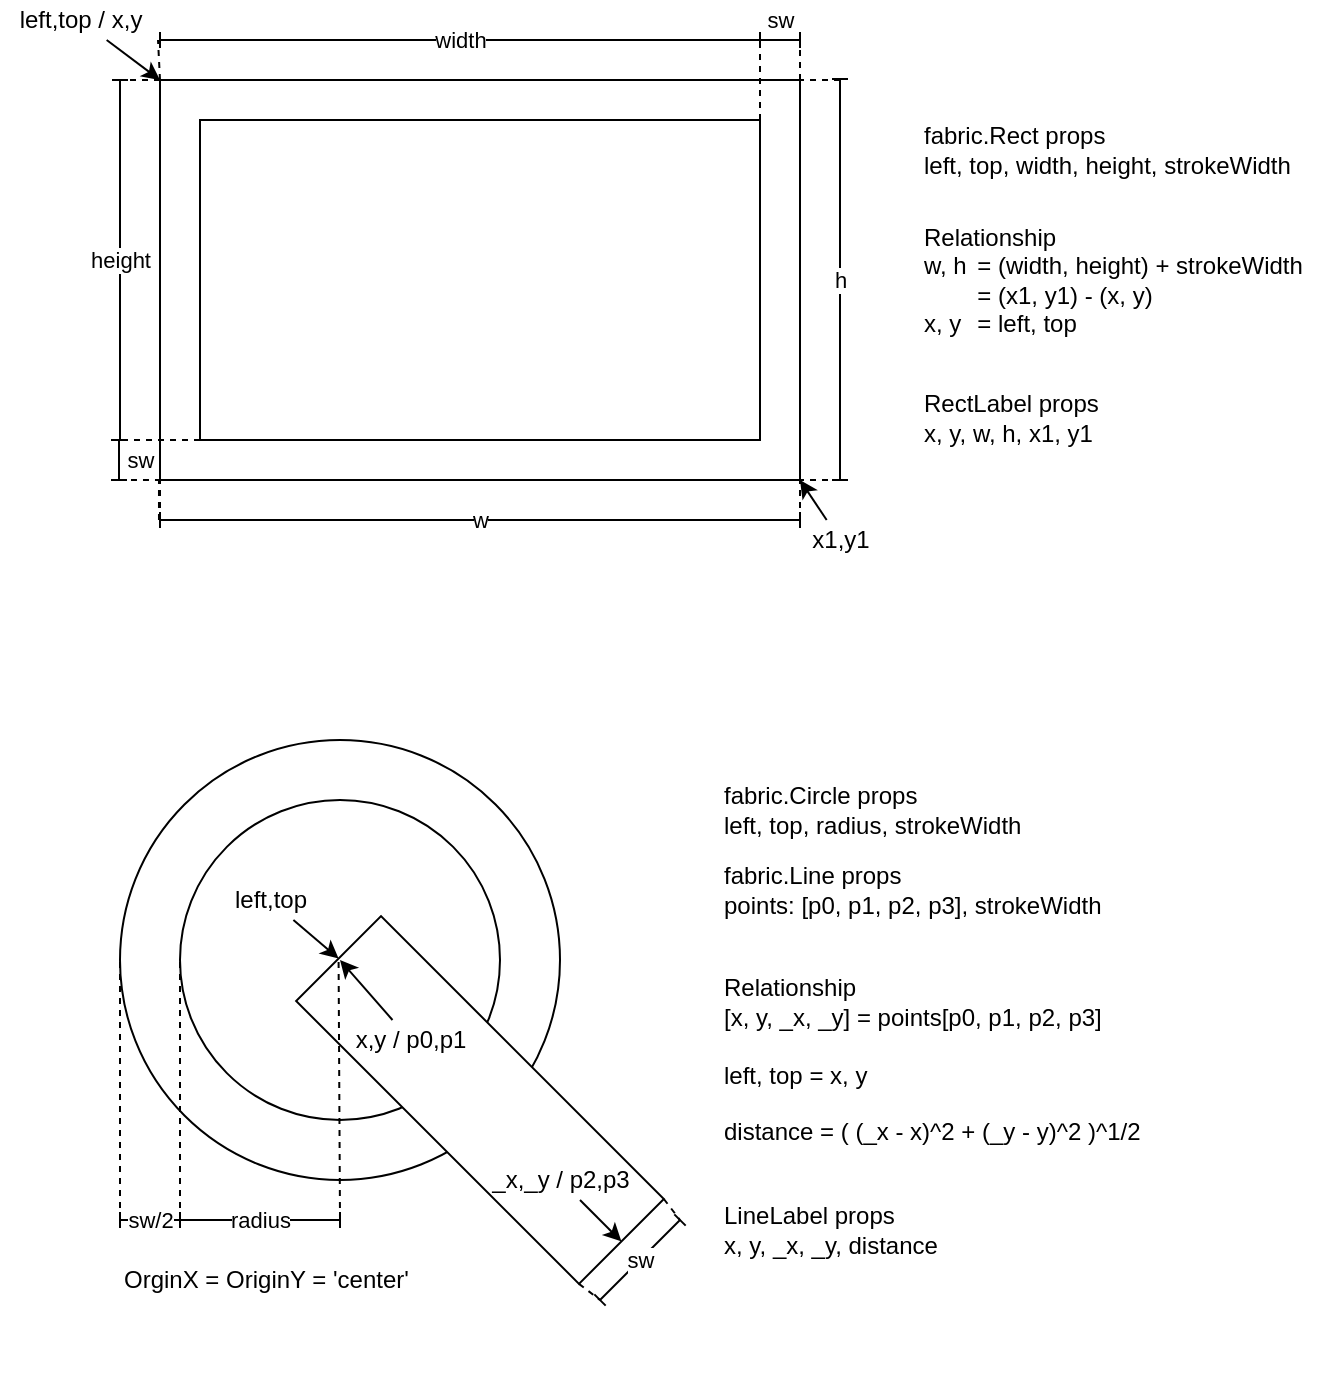 <mxfile>
    <diagram id="3kHM830UGbaJpqanN5y0" name="index">
        <mxGraphModel dx="1005" dy="931" grid="1" gridSize="10" guides="1" tooltips="1" connect="1" arrows="1" fold="1" page="1" pageScale="1" pageWidth="827" pageHeight="1169" math="0" shadow="0">
            <root>
                <mxCell id="0"/>
                <mxCell id="1" parent="0"/>
                <mxCell id="y5BSBIiVfF4nKmv03B4p-51" value="fabric.Circle props&lt;br&gt;left, top, radius, strokeWidth" style="text;html=1;align=left;verticalAlign=middle;resizable=0;points=[];autosize=1;strokeColor=none;fillColor=none;" vertex="1" parent="1">
                    <mxGeometry x="460" y="420" width="160" height="30" as="geometry"/>
                </mxCell>
                <mxCell id="y5BSBIiVfF4nKmv03B4p-52" value="fabric.Line props&lt;br&gt;points: [p0, p1, p2, p3], strokeWidth" style="text;html=1;align=left;verticalAlign=middle;resizable=0;points=[];autosize=1;strokeColor=none;fillColor=none;" vertex="1" parent="1">
                    <mxGeometry x="460" y="460" width="200" height="30" as="geometry"/>
                </mxCell>
                <mxCell id="y5BSBIiVfF4nKmv03B4p-53" value="LineLabel props&lt;br&gt;x, y, _x, _y, distance" style="text;html=1;align=left;verticalAlign=middle;resizable=0;points=[];autosize=1;strokeColor=none;fillColor=none;" vertex="1" parent="1">
                    <mxGeometry x="460" y="630" width="120" height="30" as="geometry"/>
                </mxCell>
                <mxCell id="y5BSBIiVfF4nKmv03B4p-54" value="Relationship&lt;br&gt;[x, y, _x, _y] = points[p0, p1, p2, p3]&lt;br&gt;&lt;br&gt;left, top = x, y&lt;br&gt;&lt;br&gt;distance = (&amp;nbsp;(_x - x)^2 + (_y - y)^2 )^1/2" style="text;html=1;align=left;verticalAlign=middle;resizable=0;points=[];autosize=1;strokeColor=none;fillColor=none;" vertex="1" parent="1">
                    <mxGeometry x="460" y="520" width="220" height="80" as="geometry"/>
                </mxCell>
                <mxCell id="y5BSBIiVfF4nKmv03B4p-59" value="" style="group" vertex="1" connectable="0" parent="1">
                    <mxGeometry x="100" y="30" width="670" height="280" as="geometry"/>
                </mxCell>
                <mxCell id="32" value="" style="group" parent="y5BSBIiVfF4nKmv03B4p-59" vertex="1" connectable="0">
                    <mxGeometry width="440" height="280" as="geometry"/>
                </mxCell>
                <mxCell id="4" value="" style="endArrow=none;dashed=1;html=1;entryX=0;entryY=1;entryDx=0;entryDy=0;" parent="32" target="ZHMOSWWr3iShUxf75of7-1" edge="1">
                    <mxGeometry width="50" height="50" relative="1" as="geometry">
                        <mxPoint x="80" y="260" as="sourcePoint"/>
                        <mxPoint x="110" y="320" as="targetPoint"/>
                    </mxGeometry>
                </mxCell>
                <mxCell id="ZHMOSWWr3iShUxf75of7-1" value="" style="whiteSpace=wrap;html=1;" parent="32" vertex="1">
                    <mxGeometry x="80" y="40" width="320" height="200" as="geometry"/>
                </mxCell>
                <mxCell id="ZHMOSWWr3iShUxf75of7-2" value="" style="rounded=0;whiteSpace=wrap;html=1;" parent="32" vertex="1">
                    <mxGeometry x="100" y="60" width="280" height="160" as="geometry"/>
                </mxCell>
                <mxCell id="ZHMOSWWr3iShUxf75of7-3" value="left,top / x,y" style="text;html=1;align=center;verticalAlign=middle;resizable=0;points=[];autosize=1;strokeColor=none;fillColor=none;" parent="32" vertex="1">
                    <mxGeometry width="80" height="20" as="geometry"/>
                </mxCell>
                <mxCell id="ZHMOSWWr3iShUxf75of7-6" value="" style="endArrow=classic;html=1;rounded=0;entryX=0;entryY=0;entryDx=0;entryDy=0;" parent="32" source="ZHMOSWWr3iShUxf75of7-3" target="ZHMOSWWr3iShUxf75of7-1" edge="1">
                    <mxGeometry width="50" height="50" relative="1" as="geometry">
                        <mxPoint x="220" y="130" as="sourcePoint"/>
                        <mxPoint x="270" y="80" as="targetPoint"/>
                    </mxGeometry>
                </mxCell>
                <mxCell id="ZHMOSWWr3iShUxf75of7-19" value="x1,y1" style="text;html=1;align=center;verticalAlign=middle;resizable=0;points=[];autosize=1;strokeColor=none;fillColor=none;" parent="32" vertex="1">
                    <mxGeometry x="400" y="260" width="40" height="20" as="geometry"/>
                </mxCell>
                <mxCell id="ZHMOSWWr3iShUxf75of7-20" value="" style="endArrow=classic;html=1;rounded=0;entryX=1;entryY=1;entryDx=0;entryDy=0;" parent="32" source="ZHMOSWWr3iShUxf75of7-19" target="ZHMOSWWr3iShUxf75of7-1" edge="1">
                    <mxGeometry width="50" height="50" relative="1" as="geometry">
                        <mxPoint x="230" y="200" as="sourcePoint"/>
                        <mxPoint x="280" y="150" as="targetPoint"/>
                    </mxGeometry>
                </mxCell>
                <mxCell id="5" value="" style="endArrow=none;dashed=1;html=1;entryX=1;entryY=1;entryDx=0;entryDy=0;" parent="32" target="ZHMOSWWr3iShUxf75of7-1" edge="1">
                    <mxGeometry width="50" height="50" relative="1" as="geometry">
                        <mxPoint x="400" y="260" as="sourcePoint"/>
                        <mxPoint x="90" y="250" as="targetPoint"/>
                    </mxGeometry>
                </mxCell>
                <mxCell id="6" value="" style="endArrow=none;dashed=1;html=1;exitX=0;exitY=1;exitDx=0;exitDy=0;" parent="32" source="ZHMOSWWr3iShUxf75of7-2" edge="1">
                    <mxGeometry width="50" height="50" relative="1" as="geometry">
                        <mxPoint x="90" y="290" as="sourcePoint"/>
                        <mxPoint x="60" y="220" as="targetPoint"/>
                    </mxGeometry>
                </mxCell>
                <mxCell id="7" value="" style="endArrow=none;dashed=1;html=1;exitX=0;exitY=0;exitDx=0;exitDy=0;" parent="32" source="ZHMOSWWr3iShUxf75of7-1" edge="1">
                    <mxGeometry width="50" height="50" relative="1" as="geometry">
                        <mxPoint x="110" y="230" as="sourcePoint"/>
                        <mxPoint x="60" y="40" as="targetPoint"/>
                    </mxGeometry>
                </mxCell>
                <mxCell id="8" value="" style="endArrow=none;dashed=1;html=1;exitX=1;exitY=0;exitDx=0;exitDy=0;" parent="32" edge="1">
                    <mxGeometry width="50" height="50" relative="1" as="geometry">
                        <mxPoint x="400" y="40" as="sourcePoint"/>
                        <mxPoint x="400" y="20" as="targetPoint"/>
                    </mxGeometry>
                </mxCell>
                <mxCell id="9" value="" style="endArrow=none;dashed=1;html=1;exitX=1;exitY=0;exitDx=0;exitDy=0;" parent="32" edge="1">
                    <mxGeometry width="50" height="50" relative="1" as="geometry">
                        <mxPoint x="79.49" y="260" as="sourcePoint"/>
                        <mxPoint x="79.49" y="240" as="targetPoint"/>
                    </mxGeometry>
                </mxCell>
                <mxCell id="11" value="" style="endArrow=none;dashed=1;html=1;exitX=1;exitY=0;exitDx=0;exitDy=0;" parent="32" edge="1">
                    <mxGeometry width="50" height="50" relative="1" as="geometry">
                        <mxPoint x="59.49" y="240" as="sourcePoint"/>
                        <mxPoint x="79.49" y="240" as="targetPoint"/>
                    </mxGeometry>
                </mxCell>
                <mxCell id="12" value="" style="endArrow=baseDash;startArrow=baseDash;html=1;startFill=0;endFill=0;" parent="32" edge="1">
                    <mxGeometry width="50" height="50" relative="1" as="geometry">
                        <mxPoint x="380" y="20" as="sourcePoint"/>
                        <mxPoint x="400" y="20" as="targetPoint"/>
                    </mxGeometry>
                </mxCell>
                <mxCell id="13" value="sw" style="edgeLabel;html=1;align=center;verticalAlign=middle;resizable=0;points=[];" parent="12" vertex="1" connectable="0">
                    <mxGeometry x="0.09" y="-1" relative="1" as="geometry">
                        <mxPoint x="-1" y="-11" as="offset"/>
                    </mxGeometry>
                </mxCell>
                <mxCell id="14" value="" style="endArrow=baseDash;startArrow=baseDash;html=1;startFill=0;endFill=0;" parent="32" edge="1">
                    <mxGeometry width="50" height="50" relative="1" as="geometry">
                        <mxPoint x="59.49" y="220" as="sourcePoint"/>
                        <mxPoint x="59.49" y="240" as="targetPoint"/>
                    </mxGeometry>
                </mxCell>
                <mxCell id="15" value="sw" style="edgeLabel;html=1;align=center;verticalAlign=middle;resizable=0;points=[];" parent="14" vertex="1" connectable="0">
                    <mxGeometry x="0.09" y="-1" relative="1" as="geometry">
                        <mxPoint x="11" y="-1" as="offset"/>
                    </mxGeometry>
                </mxCell>
                <mxCell id="16" value="w" style="endArrow=baseDash;startArrow=baseDash;html=1;startFill=0;endFill=0;" parent="32" edge="1">
                    <mxGeometry width="50" height="50" relative="1" as="geometry">
                        <mxPoint x="80" y="260" as="sourcePoint"/>
                        <mxPoint x="400" y="260" as="targetPoint"/>
                    </mxGeometry>
                </mxCell>
                <mxCell id="18" value="height" style="endArrow=baseDash;startArrow=baseDash;html=1;startFill=0;endFill=0;" parent="32" edge="1">
                    <mxGeometry width="50" height="50" relative="1" as="geometry">
                        <mxPoint x="60" y="40" as="sourcePoint"/>
                        <mxPoint x="60" y="220" as="targetPoint"/>
                    </mxGeometry>
                </mxCell>
                <mxCell id="26" value="" style="endArrow=none;dashed=1;html=1;exitX=0;exitY=0;exitDx=0;exitDy=0;" parent="32" source="ZHMOSWWr3iShUxf75of7-1" edge="1">
                    <mxGeometry width="50" height="50" relative="1" as="geometry">
                        <mxPoint x="79.49" y="-0.51" as="sourcePoint"/>
                        <mxPoint x="79" y="20" as="targetPoint"/>
                    </mxGeometry>
                </mxCell>
                <mxCell id="27" value="" style="endArrow=none;dashed=1;html=1;" parent="32" edge="1">
                    <mxGeometry width="50" height="50" relative="1" as="geometry">
                        <mxPoint x="380" y="60" as="sourcePoint"/>
                        <mxPoint x="380" y="20" as="targetPoint"/>
                    </mxGeometry>
                </mxCell>
                <mxCell id="28" value="width" style="endArrow=baseDash;startArrow=baseDash;html=1;startFill=0;endFill=0;" parent="32" edge="1">
                    <mxGeometry width="50" height="50" relative="1" as="geometry">
                        <mxPoint x="80" y="20" as="sourcePoint"/>
                        <mxPoint x="380" y="20" as="targetPoint"/>
                    </mxGeometry>
                </mxCell>
                <mxCell id="29" value="" style="endArrow=none;dashed=1;html=1;" parent="32" edge="1">
                    <mxGeometry width="50" height="50" relative="1" as="geometry">
                        <mxPoint x="420" y="240" as="sourcePoint"/>
                        <mxPoint x="400" y="240" as="targetPoint"/>
                    </mxGeometry>
                </mxCell>
                <mxCell id="30" value="" style="endArrow=none;dashed=1;html=1;exitX=0;exitY=0;exitDx=0;exitDy=0;" parent="32" edge="1">
                    <mxGeometry width="50" height="50" relative="1" as="geometry">
                        <mxPoint x="420.0" y="40" as="sourcePoint"/>
                        <mxPoint x="400" y="40" as="targetPoint"/>
                    </mxGeometry>
                </mxCell>
                <mxCell id="31" value="h" style="endArrow=baseDash;startArrow=baseDash;html=1;startFill=0;endFill=0;" parent="32" edge="1">
                    <mxGeometry width="50" height="50" relative="1" as="geometry">
                        <mxPoint x="420" y="39.49" as="sourcePoint"/>
                        <mxPoint x="420" y="240" as="targetPoint"/>
                    </mxGeometry>
                </mxCell>
                <mxCell id="y5BSBIiVfF4nKmv03B4p-58" value="" style="group" vertex="1" connectable="0" parent="y5BSBIiVfF4nKmv03B4p-59">
                    <mxGeometry x="460" y="60" width="210" height="164" as="geometry"/>
                </mxCell>
                <mxCell id="22" value="&lt;div&gt;&lt;span&gt;fabric.Rect props&lt;/span&gt;&lt;/div&gt;&lt;div&gt;left, top, width, height, strokeWidth&lt;/div&gt;" style="text;html=1;align=left;verticalAlign=middle;resizable=0;points=[];autosize=1;strokeColor=none;fillColor=none;" parent="y5BSBIiVfF4nKmv03B4p-58" vertex="1">
                    <mxGeometry width="200" height="30" as="geometry"/>
                </mxCell>
                <mxCell id="23" value="&lt;div&gt;&lt;span&gt;RectLabel props&lt;/span&gt;&lt;/div&gt;&lt;div&gt;x, y, w, h, x1, y1&lt;/div&gt;" style="text;html=1;align=left;verticalAlign=middle;resizable=0;points=[];autosize=1;strokeColor=none;fillColor=none;" parent="y5BSBIiVfF4nKmv03B4p-58" vertex="1">
                    <mxGeometry y="134" width="100" height="30" as="geometry"/>
                </mxCell>
                <mxCell id="24" value="&lt;div&gt;Relationship&lt;/div&gt;&lt;div&gt;&lt;/div&gt;w, h&lt;span style=&quot;white-space: pre&quot;&gt;&#9;&lt;/span&gt;= (width, height) + strokeWidth&lt;br&gt;&lt;span style=&quot;white-space: pre&quot;&gt;&#9;&lt;/span&gt;= (x1, y1) - (x, y)&lt;br&gt;x, y&amp;nbsp;&lt;span style=&quot;white-space: pre&quot;&gt;&#9;&lt;/span&gt;= left, top" style="text;html=1;align=left;verticalAlign=middle;resizable=0;points=[];autosize=1;strokeColor=none;fillColor=none;" parent="y5BSBIiVfF4nKmv03B4p-58" vertex="1">
                    <mxGeometry y="50" width="210" height="60" as="geometry"/>
                </mxCell>
                <mxCell id="y5BSBIiVfF4nKmv03B4p-68" value="" style="group" vertex="1" connectable="0" parent="1">
                    <mxGeometry x="160" y="400" width="280" height="320" as="geometry"/>
                </mxCell>
                <mxCell id="y5BSBIiVfF4nKmv03B4p-66" value="" style="group" vertex="1" connectable="0" parent="y5BSBIiVfF4nKmv03B4p-68">
                    <mxGeometry width="280" height="280" as="geometry"/>
                </mxCell>
                <mxCell id="y5BSBIiVfF4nKmv03B4p-32" value="" style="ellipse;whiteSpace=wrap;html=1;aspect=fixed;" vertex="1" parent="y5BSBIiVfF4nKmv03B4p-66">
                    <mxGeometry width="220" height="220" as="geometry"/>
                </mxCell>
                <mxCell id="y5BSBIiVfF4nKmv03B4p-33" value="" style="ellipse;whiteSpace=wrap;html=1;aspect=fixed;" vertex="1" parent="y5BSBIiVfF4nKmv03B4p-66">
                    <mxGeometry x="30" y="30" width="160" height="160" as="geometry"/>
                </mxCell>
                <mxCell id="y5BSBIiVfF4nKmv03B4p-34" value="" style="rounded=0;whiteSpace=wrap;html=1;rotation=45;" vertex="1" parent="y5BSBIiVfF4nKmv03B4p-66">
                    <mxGeometry x="80" y="150" width="200" height="60" as="geometry"/>
                </mxCell>
                <mxCell id="y5BSBIiVfF4nKmv03B4p-43" value="" style="endArrow=none;dashed=1;html=1;entryX=0;entryY=0.5;entryDx=0;entryDy=0;" edge="1" parent="y5BSBIiVfF4nKmv03B4p-66" target="y5BSBIiVfF4nKmv03B4p-33">
                    <mxGeometry width="50" height="50" relative="1" as="geometry">
                        <mxPoint x="30" y="240" as="sourcePoint"/>
                        <mxPoint x="30" y="110" as="targetPoint"/>
                    </mxGeometry>
                </mxCell>
                <mxCell id="y5BSBIiVfF4nKmv03B4p-44" value="" style="endArrow=none;dashed=1;html=1;entryX=0;entryY=0.5;entryDx=0;entryDy=0;" edge="1" parent="y5BSBIiVfF4nKmv03B4p-66" target="y5BSBIiVfF4nKmv03B4p-34">
                    <mxGeometry width="50" height="50" relative="1" as="geometry">
                        <mxPoint x="110" y="240" as="sourcePoint"/>
                        <mxPoint x="-70" y="190" as="targetPoint"/>
                    </mxGeometry>
                </mxCell>
                <mxCell id="y5BSBIiVfF4nKmv03B4p-45" value="radius" style="endArrow=baseDash;startArrow=baseDash;html=1;startFill=0;endFill=0;" edge="1" parent="y5BSBIiVfF4nKmv03B4p-66">
                    <mxGeometry width="50" height="50" relative="1" as="geometry">
                        <mxPoint x="30" y="240" as="sourcePoint"/>
                        <mxPoint x="110" y="240" as="targetPoint"/>
                    </mxGeometry>
                </mxCell>
                <mxCell id="y5BSBIiVfF4nKmv03B4p-46" value="" style="endArrow=none;dashed=1;html=1;entryX=0;entryY=0.5;entryDx=0;entryDy=0;" edge="1" parent="y5BSBIiVfF4nKmv03B4p-66" target="y5BSBIiVfF4nKmv03B4p-32">
                    <mxGeometry width="50" height="50" relative="1" as="geometry">
                        <mxPoint y="240" as="sourcePoint"/>
                        <mxPoint x="-30" y="120" as="targetPoint"/>
                    </mxGeometry>
                </mxCell>
                <mxCell id="y5BSBIiVfF4nKmv03B4p-47" value="sw/2" style="endArrow=baseDash;startArrow=baseDash;html=1;startFill=0;endFill=0;" edge="1" parent="y5BSBIiVfF4nKmv03B4p-66">
                    <mxGeometry width="50" height="50" relative="1" as="geometry">
                        <mxPoint y="240" as="sourcePoint"/>
                        <mxPoint x="30" y="240" as="targetPoint"/>
                    </mxGeometry>
                </mxCell>
                <mxCell id="y5BSBIiVfF4nKmv03B4p-55" value="sw" style="endArrow=baseDash;startArrow=baseDash;html=1;startFill=0;endFill=0;" edge="1" parent="y5BSBIiVfF4nKmv03B4p-66">
                    <mxGeometry width="50" height="50" relative="1" as="geometry">
                        <mxPoint x="280" y="240" as="sourcePoint"/>
                        <mxPoint x="240" y="280" as="targetPoint"/>
                    </mxGeometry>
                </mxCell>
                <mxCell id="y5BSBIiVfF4nKmv03B4p-56" value="" style="endArrow=none;dashed=1;html=1;exitX=1;exitY=0;exitDx=0;exitDy=0;" edge="1" parent="y5BSBIiVfF4nKmv03B4p-66" source="y5BSBIiVfF4nKmv03B4p-34">
                    <mxGeometry width="50" height="50" relative="1" as="geometry">
                        <mxPoint x="240" y="89.57" as="sourcePoint"/>
                        <mxPoint x="280" y="240" as="targetPoint"/>
                    </mxGeometry>
                </mxCell>
                <mxCell id="y5BSBIiVfF4nKmv03B4p-57" value="" style="endArrow=none;dashed=1;html=1;exitX=1;exitY=1;exitDx=0;exitDy=0;" edge="1" parent="y5BSBIiVfF4nKmv03B4p-66" source="y5BSBIiVfF4nKmv03B4p-34">
                    <mxGeometry width="50" height="50" relative="1" as="geometry">
                        <mxPoint x="310" y="150" as="sourcePoint"/>
                        <mxPoint x="240" y="280" as="targetPoint"/>
                    </mxGeometry>
                </mxCell>
                <mxCell id="y5BSBIiVfF4nKmv03B4p-61" style="edgeStyle=none;html=1;entryX=0;entryY=0.5;entryDx=0;entryDy=0;startArrow=none;startFill=0;endArrow=classic;endFill=1;" edge="1" parent="y5BSBIiVfF4nKmv03B4p-66" source="y5BSBIiVfF4nKmv03B4p-60" target="y5BSBIiVfF4nKmv03B4p-34">
                    <mxGeometry relative="1" as="geometry"/>
                </mxCell>
                <mxCell id="y5BSBIiVfF4nKmv03B4p-60" value="left,top" style="text;html=1;align=center;verticalAlign=middle;resizable=0;points=[];autosize=1;strokeColor=none;fillColor=none;" vertex="1" parent="y5BSBIiVfF4nKmv03B4p-66">
                    <mxGeometry x="50" y="70" width="50" height="20" as="geometry"/>
                </mxCell>
                <mxCell id="y5BSBIiVfF4nKmv03B4p-63" style="edgeStyle=none;html=1;startArrow=none;startFill=0;endArrow=classic;endFill=1;" edge="1" parent="y5BSBIiVfF4nKmv03B4p-66" source="y5BSBIiVfF4nKmv03B4p-62">
                    <mxGeometry relative="1" as="geometry">
                        <mxPoint x="110" y="110" as="targetPoint"/>
                    </mxGeometry>
                </mxCell>
                <mxCell id="y5BSBIiVfF4nKmv03B4p-62" value="x,y / p0,p1" style="text;html=1;align=center;verticalAlign=middle;resizable=0;points=[];autosize=1;strokeColor=none;fillColor=none;" vertex="1" parent="y5BSBIiVfF4nKmv03B4p-66">
                    <mxGeometry x="110" y="140" width="70" height="20" as="geometry"/>
                </mxCell>
                <mxCell id="y5BSBIiVfF4nKmv03B4p-65" style="edgeStyle=none;html=1;entryX=1;entryY=0.5;entryDx=0;entryDy=0;startArrow=none;startFill=0;endArrow=classic;endFill=1;" edge="1" parent="y5BSBIiVfF4nKmv03B4p-66" source="y5BSBIiVfF4nKmv03B4p-64" target="y5BSBIiVfF4nKmv03B4p-34">
                    <mxGeometry relative="1" as="geometry"/>
                </mxCell>
                <mxCell id="y5BSBIiVfF4nKmv03B4p-64" value="_x,_y / p2,p3" style="text;html=1;align=center;verticalAlign=middle;resizable=0;points=[];autosize=1;strokeColor=none;fillColor=none;" vertex="1" parent="y5BSBIiVfF4nKmv03B4p-66">
                    <mxGeometry x="180" y="210" width="80" height="20" as="geometry"/>
                </mxCell>
                <mxCell id="y5BSBIiVfF4nKmv03B4p-67" value="OrginX = OriginY = 'center'" style="text;html=1;align=left;verticalAlign=middle;resizable=0;points=[];autosize=1;strokeColor=none;fillColor=none;" vertex="1" parent="y5BSBIiVfF4nKmv03B4p-66">
                    <mxGeometry y="260" width="160" height="20" as="geometry"/>
                </mxCell>
            </root>
        </mxGraphModel>
    </diagram>
</mxfile>